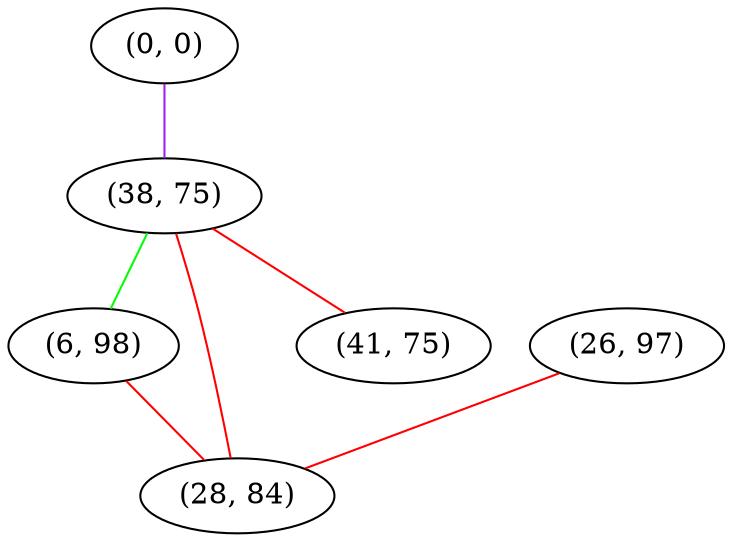 graph "" {
"(0, 0)";
"(26, 97)";
"(38, 75)";
"(6, 98)";
"(28, 84)";
"(41, 75)";
"(0, 0)" -- "(38, 75)"  [color=purple, key=0, weight=4];
"(26, 97)" -- "(28, 84)"  [color=red, key=0, weight=1];
"(38, 75)" -- "(6, 98)"  [color=green, key=0, weight=2];
"(38, 75)" -- "(28, 84)"  [color=red, key=0, weight=1];
"(38, 75)" -- "(41, 75)"  [color=red, key=0, weight=1];
"(6, 98)" -- "(28, 84)"  [color=red, key=0, weight=1];
}
